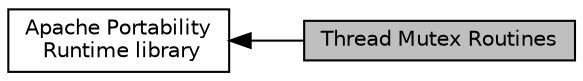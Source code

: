 digraph "Thread Mutex Routines"
{
  edge [fontname="Helvetica",fontsize="10",labelfontname="Helvetica",labelfontsize="10"];
  node [fontname="Helvetica",fontsize="10",shape=record];
  rankdir=LR;
  Node0 [label="Thread Mutex Routines",height=0.2,width=0.4,color="black", fillcolor="grey75", style="filled", fontcolor="black"];
  Node1 [label="Apache Portability\l Runtime library",height=0.2,width=0.4,color="black", fillcolor="white", style="filled",URL="$group___a_p_r.html"];
  Node1->Node0 [shape=plaintext, dir="back", style="solid"];
}
